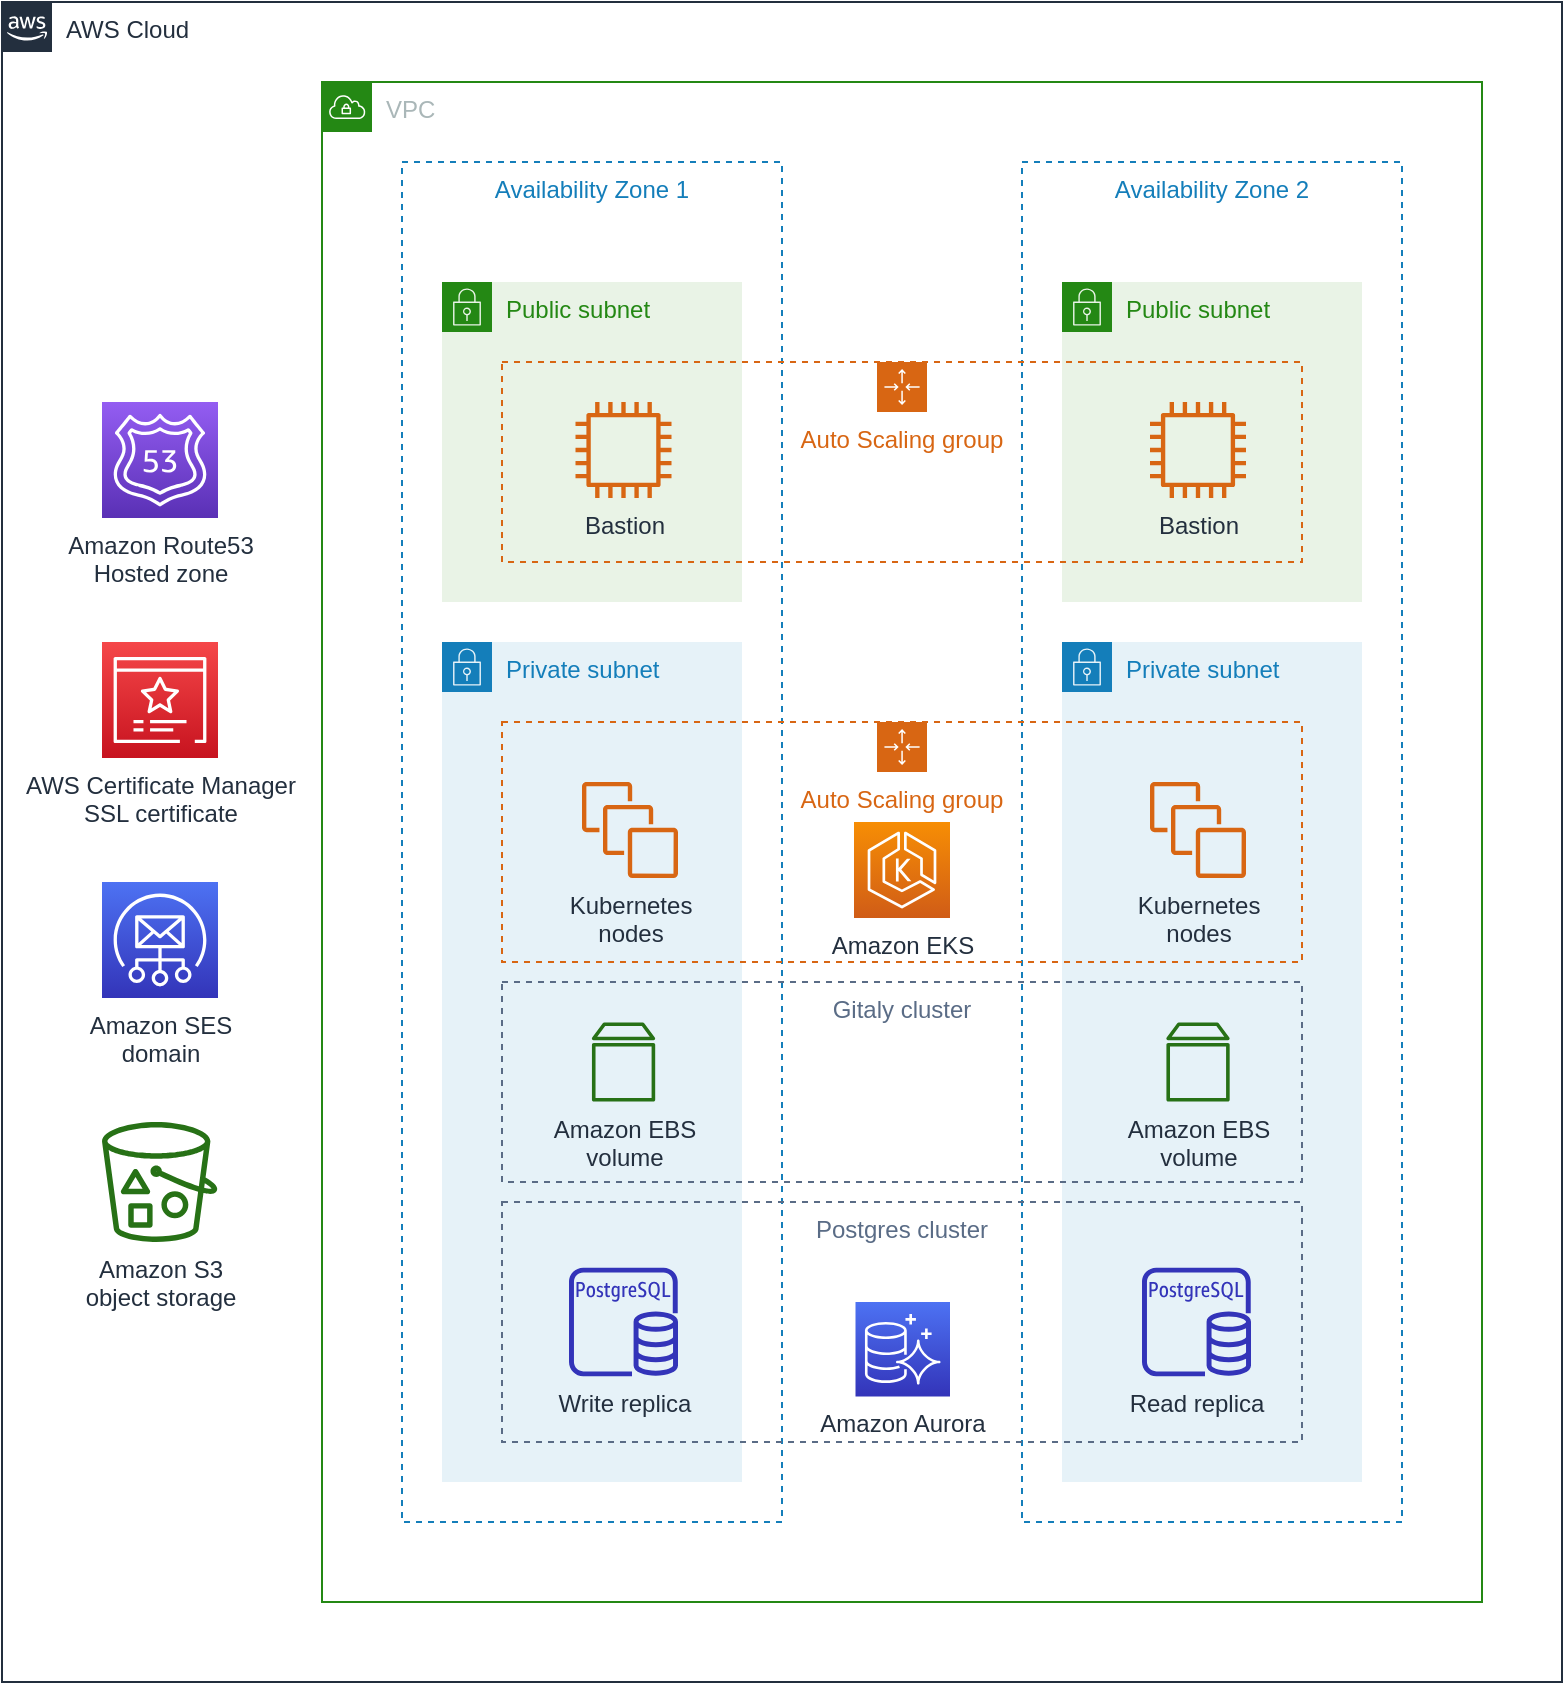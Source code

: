 <mxfile version="13.6.5">
    <diagram id="ygJa8LKhD-JKV2qi45nE" name="Page-1">
        <mxGraphModel dx="1559" dy="952" grid="1" gridSize="10" guides="1" tooltips="1" connect="1" arrows="1" fold="1" page="0" pageScale="1" pageWidth="850" pageHeight="1100" math="0" shadow="0">
            <root>
                <mxCell id="0"/>
                <mxCell id="1" parent="0"/>
                <mxCell id="vAmtrZHscYTu-8P-I5EJ-42" value="AWS Cloud" style="points=[[0,0],[0.25,0],[0.5,0],[0.75,0],[1,0],[1,0.25],[1,0.5],[1,0.75],[1,1],[0.75,1],[0.5,1],[0.25,1],[0,1],[0,0.75],[0,0.5],[0,0.25]];outlineConnect=0;gradientColor=none;html=1;whiteSpace=wrap;fontSize=12;fontStyle=0;shape=mxgraph.aws4.group;grIcon=mxgraph.aws4.group_aws_cloud_alt;strokeColor=#232F3E;fillColor=none;verticalAlign=top;align=left;spacingLeft=30;fontColor=#232F3E;dashed=0;" parent="1" vertex="1">
                    <mxGeometry x="-130" y="120" width="780" height="840" as="geometry"/>
                </mxCell>
                <mxCell id="vAmtrZHscYTu-8P-I5EJ-1" value="VPC" style="points=[[0,0],[0.25,0],[0.5,0],[0.75,0],[1,0],[1,0.25],[1,0.5],[1,0.75],[1,1],[0.75,1],[0.5,1],[0.25,1],[0,1],[0,0.75],[0,0.5],[0,0.25]];outlineConnect=0;gradientColor=none;html=1;whiteSpace=wrap;fontSize=12;fontStyle=0;shape=mxgraph.aws4.group;grIcon=mxgraph.aws4.group_vpc;strokeColor=#248814;fillColor=none;verticalAlign=top;align=left;spacingLeft=30;fontColor=#AAB7B8;dashed=0;" parent="1" vertex="1">
                    <mxGeometry x="30" y="160" width="580" height="760" as="geometry"/>
                </mxCell>
                <mxCell id="vAmtrZHscYTu-8P-I5EJ-2" value="Availability Zone 1" style="fillColor=none;strokeColor=#147EBA;dashed=1;verticalAlign=top;fontStyle=0;fontColor=#147EBA;" parent="1" vertex="1">
                    <mxGeometry x="70" y="200" width="190" height="680" as="geometry"/>
                </mxCell>
                <mxCell id="vAmtrZHscYTu-8P-I5EJ-3" value="Availability Zone 2" style="fillColor=none;strokeColor=#147EBA;dashed=1;verticalAlign=top;fontStyle=0;fontColor=#147EBA;" parent="1" vertex="1">
                    <mxGeometry x="380" y="200" width="190" height="680" as="geometry"/>
                </mxCell>
                <mxCell id="vAmtrZHscYTu-8P-I5EJ-4" value="Public subnet" style="points=[[0,0],[0.25,0],[0.5,0],[0.75,0],[1,0],[1,0.25],[1,0.5],[1,0.75],[1,1],[0.75,1],[0.5,1],[0.25,1],[0,1],[0,0.75],[0,0.5],[0,0.25]];outlineConnect=0;gradientColor=none;html=1;whiteSpace=wrap;fontSize=12;fontStyle=0;shape=mxgraph.aws4.group;grIcon=mxgraph.aws4.group_security_group;grStroke=0;strokeColor=#248814;fillColor=#E9F3E6;verticalAlign=top;align=left;spacingLeft=30;fontColor=#248814;dashed=0;" parent="1" vertex="1">
                    <mxGeometry x="90" y="260" width="150" height="160" as="geometry"/>
                </mxCell>
                <mxCell id="vAmtrZHscYTu-8P-I5EJ-5" value="Public subnet" style="points=[[0,0],[0.25,0],[0.5,0],[0.75,0],[1,0],[1,0.25],[1,0.5],[1,0.75],[1,1],[0.75,1],[0.5,1],[0.25,1],[0,1],[0,0.75],[0,0.5],[0,0.25]];outlineConnect=0;gradientColor=none;html=1;whiteSpace=wrap;fontSize=12;fontStyle=0;shape=mxgraph.aws4.group;grIcon=mxgraph.aws4.group_security_group;grStroke=0;strokeColor=#248814;fillColor=#E9F3E6;verticalAlign=top;align=left;spacingLeft=30;fontColor=#248814;dashed=0;" parent="1" vertex="1">
                    <mxGeometry x="400" y="260" width="150" height="160" as="geometry"/>
                </mxCell>
                <mxCell id="vAmtrZHscYTu-8P-I5EJ-6" value="Private subnet" style="points=[[0,0],[0.25,0],[0.5,0],[0.75,0],[1,0],[1,0.25],[1,0.5],[1,0.75],[1,1],[0.75,1],[0.5,1],[0.25,1],[0,1],[0,0.75],[0,0.5],[0,0.25]];outlineConnect=0;gradientColor=none;html=1;whiteSpace=wrap;fontSize=12;fontStyle=0;shape=mxgraph.aws4.group;grIcon=mxgraph.aws4.group_security_group;grStroke=0;strokeColor=#147EBA;fillColor=#E6F2F8;verticalAlign=top;align=left;spacingLeft=30;fontColor=#147EBA;dashed=0;" parent="1" vertex="1">
                    <mxGeometry x="90" y="440" width="150" height="420" as="geometry"/>
                </mxCell>
                <mxCell id="vAmtrZHscYTu-8P-I5EJ-7" value="Private subnet" style="points=[[0,0],[0.25,0],[0.5,0],[0.75,0],[1,0],[1,0.25],[1,0.5],[1,0.75],[1,1],[0.75,1],[0.5,1],[0.25,1],[0,1],[0,0.75],[0,0.5],[0,0.25]];outlineConnect=0;gradientColor=none;html=1;whiteSpace=wrap;fontSize=12;fontStyle=0;shape=mxgraph.aws4.group;grIcon=mxgraph.aws4.group_security_group;grStroke=0;strokeColor=#147EBA;fillColor=#E6F2F8;verticalAlign=top;align=left;spacingLeft=30;fontColor=#147EBA;dashed=0;" parent="1" vertex="1">
                    <mxGeometry x="400" y="440" width="150" height="420" as="geometry"/>
                </mxCell>
                <mxCell id="vAmtrZHscYTu-8P-I5EJ-12" value="Auto Scaling group" style="points=[[0,0],[0.25,0],[0.5,0],[0.75,0],[1,0],[1,0.25],[1,0.5],[1,0.75],[1,1],[0.75,1],[0.5,1],[0.25,1],[0,1],[0,0.75],[0,0.5],[0,0.25]];outlineConnect=0;gradientColor=none;html=1;whiteSpace=wrap;fontSize=12;fontStyle=0;shape=mxgraph.aws4.groupCenter;grIcon=mxgraph.aws4.group_auto_scaling_group;grStroke=1;strokeColor=#D86613;fillColor=none;verticalAlign=top;align=center;fontColor=#D86613;dashed=1;spacingTop=25;" parent="1" vertex="1">
                    <mxGeometry x="120" y="300" width="400" height="100" as="geometry"/>
                </mxCell>
                <mxCell id="vAmtrZHscYTu-8P-I5EJ-19" value="Postgres cluster" style="fillColor=none;strokeColor=#5A6C86;dashed=1;verticalAlign=top;fontStyle=0;fontColor=#5A6C86;" parent="1" vertex="1">
                    <mxGeometry x="120" y="720" width="400" height="120" as="geometry"/>
                </mxCell>
                <mxCell id="vAmtrZHscYTu-8P-I5EJ-22" value="Auto Scaling group" style="points=[[0,0],[0.25,0],[0.5,0],[0.75,0],[1,0],[1,0.25],[1,0.5],[1,0.75],[1,1],[0.75,1],[0.5,1],[0.25,1],[0,1],[0,0.75],[0,0.5],[0,0.25]];outlineConnect=0;gradientColor=none;html=1;whiteSpace=wrap;fontSize=12;fontStyle=0;shape=mxgraph.aws4.groupCenter;grIcon=mxgraph.aws4.group_auto_scaling_group;grStroke=1;strokeColor=#D86613;fillColor=none;verticalAlign=top;align=center;fontColor=#D86613;dashed=1;spacingTop=25;" parent="1" vertex="1">
                    <mxGeometry x="120" y="480" width="400" height="120" as="geometry"/>
                </mxCell>
                <mxCell id="vAmtrZHscYTu-8P-I5EJ-23" value="Amazon EKS" style="outlineConnect=0;fontColor=#232F3E;gradientColor=#F78E04;gradientDirection=north;fillColor=#D05C17;strokeColor=#ffffff;dashed=0;verticalLabelPosition=bottom;verticalAlign=top;align=center;html=1;fontSize=12;fontStyle=0;aspect=fixed;shape=mxgraph.aws4.resourceIcon;resIcon=mxgraph.aws4.eks;" parent="1" vertex="1">
                    <mxGeometry x="296" y="530" width="48" height="48" as="geometry"/>
                </mxCell>
                <mxCell id="vAmtrZHscYTu-8P-I5EJ-20" value="Kubernetes&lt;br&gt;nodes" style="outlineConnect=0;fontColor=#232F3E;gradientColor=none;fillColor=#D86613;strokeColor=none;dashed=0;verticalLabelPosition=bottom;verticalAlign=top;align=center;html=1;fontSize=12;fontStyle=0;aspect=fixed;pointerEvents=1;shape=mxgraph.aws4.instances;" parent="1" vertex="1">
                    <mxGeometry x="160" y="510" width="48" height="48" as="geometry"/>
                </mxCell>
                <mxCell id="vAmtrZHscYTu-8P-I5EJ-21" value="Kubernetes&lt;br&gt;nodes" style="outlineConnect=0;fontColor=#232F3E;gradientColor=none;fillColor=#D86613;strokeColor=none;dashed=0;verticalLabelPosition=bottom;verticalAlign=top;align=center;html=1;fontSize=12;fontStyle=0;aspect=fixed;pointerEvents=1;shape=mxgraph.aws4.instances;" parent="1" vertex="1">
                    <mxGeometry x="444" y="510" width="48" height="48" as="geometry"/>
                </mxCell>
                <mxCell id="vAmtrZHscYTu-8P-I5EJ-24" value="Amazon Aurora" style="outlineConnect=0;fontColor=#232F3E;gradientColor=#4D72F3;gradientDirection=north;fillColor=#3334B9;strokeColor=#ffffff;dashed=0;verticalLabelPosition=bottom;verticalAlign=top;align=center;html=1;fontSize=12;fontStyle=0;aspect=fixed;shape=mxgraph.aws4.resourceIcon;resIcon=mxgraph.aws4.aurora;" parent="1" vertex="1">
                    <mxGeometry x="296.75" y="770" width="47.25" height="47.25" as="geometry"/>
                </mxCell>
                <mxCell id="vAmtrZHscYTu-8P-I5EJ-17" value="Write replica" style="outlineConnect=0;fontColor=#232F3E;gradientColor=none;fillColor=#3334B9;strokeColor=none;dashed=0;verticalLabelPosition=bottom;verticalAlign=top;align=center;html=1;fontSize=12;fontStyle=0;aspect=fixed;pointerEvents=1;shape=mxgraph.aws4.rds_postgresql_instance;" parent="1" vertex="1">
                    <mxGeometry x="153.5" y="752.75" width="54.5" height="54.5" as="geometry"/>
                </mxCell>
                <mxCell id="vAmtrZHscYTu-8P-I5EJ-18" value="Read replica" style="outlineConnect=0;fontColor=#232F3E;gradientColor=none;fillColor=#3334B9;strokeColor=none;dashed=0;verticalLabelPosition=bottom;verticalAlign=top;align=center;html=1;fontSize=12;fontStyle=0;aspect=fixed;pointerEvents=1;shape=mxgraph.aws4.rds_postgresql_instance;" parent="1" vertex="1">
                    <mxGeometry x="440" y="752.75" width="54.5" height="54.5" as="geometry"/>
                </mxCell>
                <mxCell id="vAmtrZHscYTu-8P-I5EJ-13" value="Bastion" style="outlineConnect=0;fontColor=#232F3E;gradientColor=none;fillColor=#D86613;strokeColor=none;dashed=0;verticalLabelPosition=bottom;verticalAlign=top;align=center;html=1;fontSize=12;fontStyle=0;aspect=fixed;pointerEvents=1;shape=mxgraph.aws4.instance2;" parent="1" vertex="1">
                    <mxGeometry x="444" y="320" width="48" height="48" as="geometry"/>
                </mxCell>
                <mxCell id="vAmtrZHscYTu-8P-I5EJ-8" value="Bastion" style="outlineConnect=0;fontColor=#232F3E;gradientColor=none;fillColor=#D86613;strokeColor=none;dashed=0;verticalLabelPosition=bottom;verticalAlign=top;align=center;html=1;fontSize=12;fontStyle=0;aspect=fixed;pointerEvents=1;shape=mxgraph.aws4.instance2;" parent="1" vertex="1">
                    <mxGeometry x="156.75" y="320" width="48" height="48" as="geometry"/>
                </mxCell>
                <mxCell id="vAmtrZHscYTu-8P-I5EJ-26" value="Amazon EBS&lt;br&gt;volume" style="outlineConnect=0;fontColor=#232F3E;gradientColor=none;fillColor=#277116;strokeColor=none;dashed=0;verticalLabelPosition=bottom;verticalAlign=top;align=center;html=1;fontSize=12;fontStyle=0;aspect=fixed;pointerEvents=1;shape=mxgraph.aws4.volume;" parent="1" vertex="1">
                    <mxGeometry x="164.86" y="630" width="31.79" height="40" as="geometry"/>
                </mxCell>
                <mxCell id="vAmtrZHscYTu-8P-I5EJ-27" value="Amazon SES&lt;br&gt;domain" style="outlineConnect=0;fontColor=#232F3E;gradientColor=#4D72F3;gradientDirection=north;fillColor=#3334B9;strokeColor=#ffffff;dashed=0;verticalLabelPosition=bottom;verticalAlign=top;align=center;html=1;fontSize=12;fontStyle=0;aspect=fixed;shape=mxgraph.aws4.resourceIcon;resIcon=mxgraph.aws4.simple_email_service;" parent="1" vertex="1">
                    <mxGeometry x="-80" y="560" width="58" height="58" as="geometry"/>
                </mxCell>
                <mxCell id="vAmtrZHscYTu-8P-I5EJ-28" value="Amazon Route53 &lt;br&gt;Hosted zone" style="outlineConnect=0;fontColor=#232F3E;gradientColor=#945DF2;gradientDirection=north;fillColor=#5A30B5;strokeColor=#ffffff;dashed=0;verticalLabelPosition=bottom;verticalAlign=top;align=center;html=1;fontSize=12;fontStyle=0;aspect=fixed;shape=mxgraph.aws4.resourceIcon;resIcon=mxgraph.aws4.route_53;" parent="1" vertex="1">
                    <mxGeometry x="-80" y="320" width="58" height="58" as="geometry"/>
                </mxCell>
                <mxCell id="vAmtrZHscYTu-8P-I5EJ-29" value="AWS Certificate Manager&lt;br&gt;SSL certificate" style="outlineConnect=0;fontColor=#232F3E;gradientColor=#F54749;gradientDirection=north;fillColor=#C7131F;strokeColor=#ffffff;dashed=0;verticalLabelPosition=bottom;verticalAlign=top;align=center;html=1;fontSize=12;fontStyle=0;aspect=fixed;shape=mxgraph.aws4.resourceIcon;resIcon=mxgraph.aws4.certificate_manager_3;" parent="1" vertex="1">
                    <mxGeometry x="-80" y="440" width="58" height="58" as="geometry"/>
                </mxCell>
                <mxCell id="vAmtrZHscYTu-8P-I5EJ-31" value="Amazon S3&lt;br&gt;object storage" style="outlineConnect=0;fontColor=#232F3E;gradientColor=none;fillColor=#277116;strokeColor=none;dashed=0;verticalLabelPosition=bottom;verticalAlign=top;align=center;html=1;fontSize=12;fontStyle=0;aspect=fixed;pointerEvents=1;shape=mxgraph.aws4.bucket_with_objects;" parent="1" vertex="1">
                    <mxGeometry x="-80" y="680" width="57.69" height="60" as="geometry"/>
                </mxCell>
                <mxCell id="vAmtrZHscYTu-8P-I5EJ-39" value="Amazon EBS&lt;br&gt;volume" style="outlineConnect=0;fontColor=#232F3E;gradientColor=none;fillColor=#277116;strokeColor=none;dashed=0;verticalLabelPosition=bottom;verticalAlign=top;align=center;html=1;fontSize=12;fontStyle=0;aspect=fixed;pointerEvents=1;shape=mxgraph.aws4.volume;" parent="1" vertex="1">
                    <mxGeometry x="452.1" y="630" width="31.79" height="40" as="geometry"/>
                </mxCell>
                <mxCell id="vAmtrZHscYTu-8P-I5EJ-40" value="Gitaly cluster" style="fillColor=none;strokeColor=#5A6C86;dashed=1;verticalAlign=top;fontStyle=0;fontColor=#5A6C86;" parent="1" vertex="1">
                    <mxGeometry x="120" y="610" width="400" height="100" as="geometry"/>
                </mxCell>
            </root>
        </mxGraphModel>
    </diagram>
</mxfile>